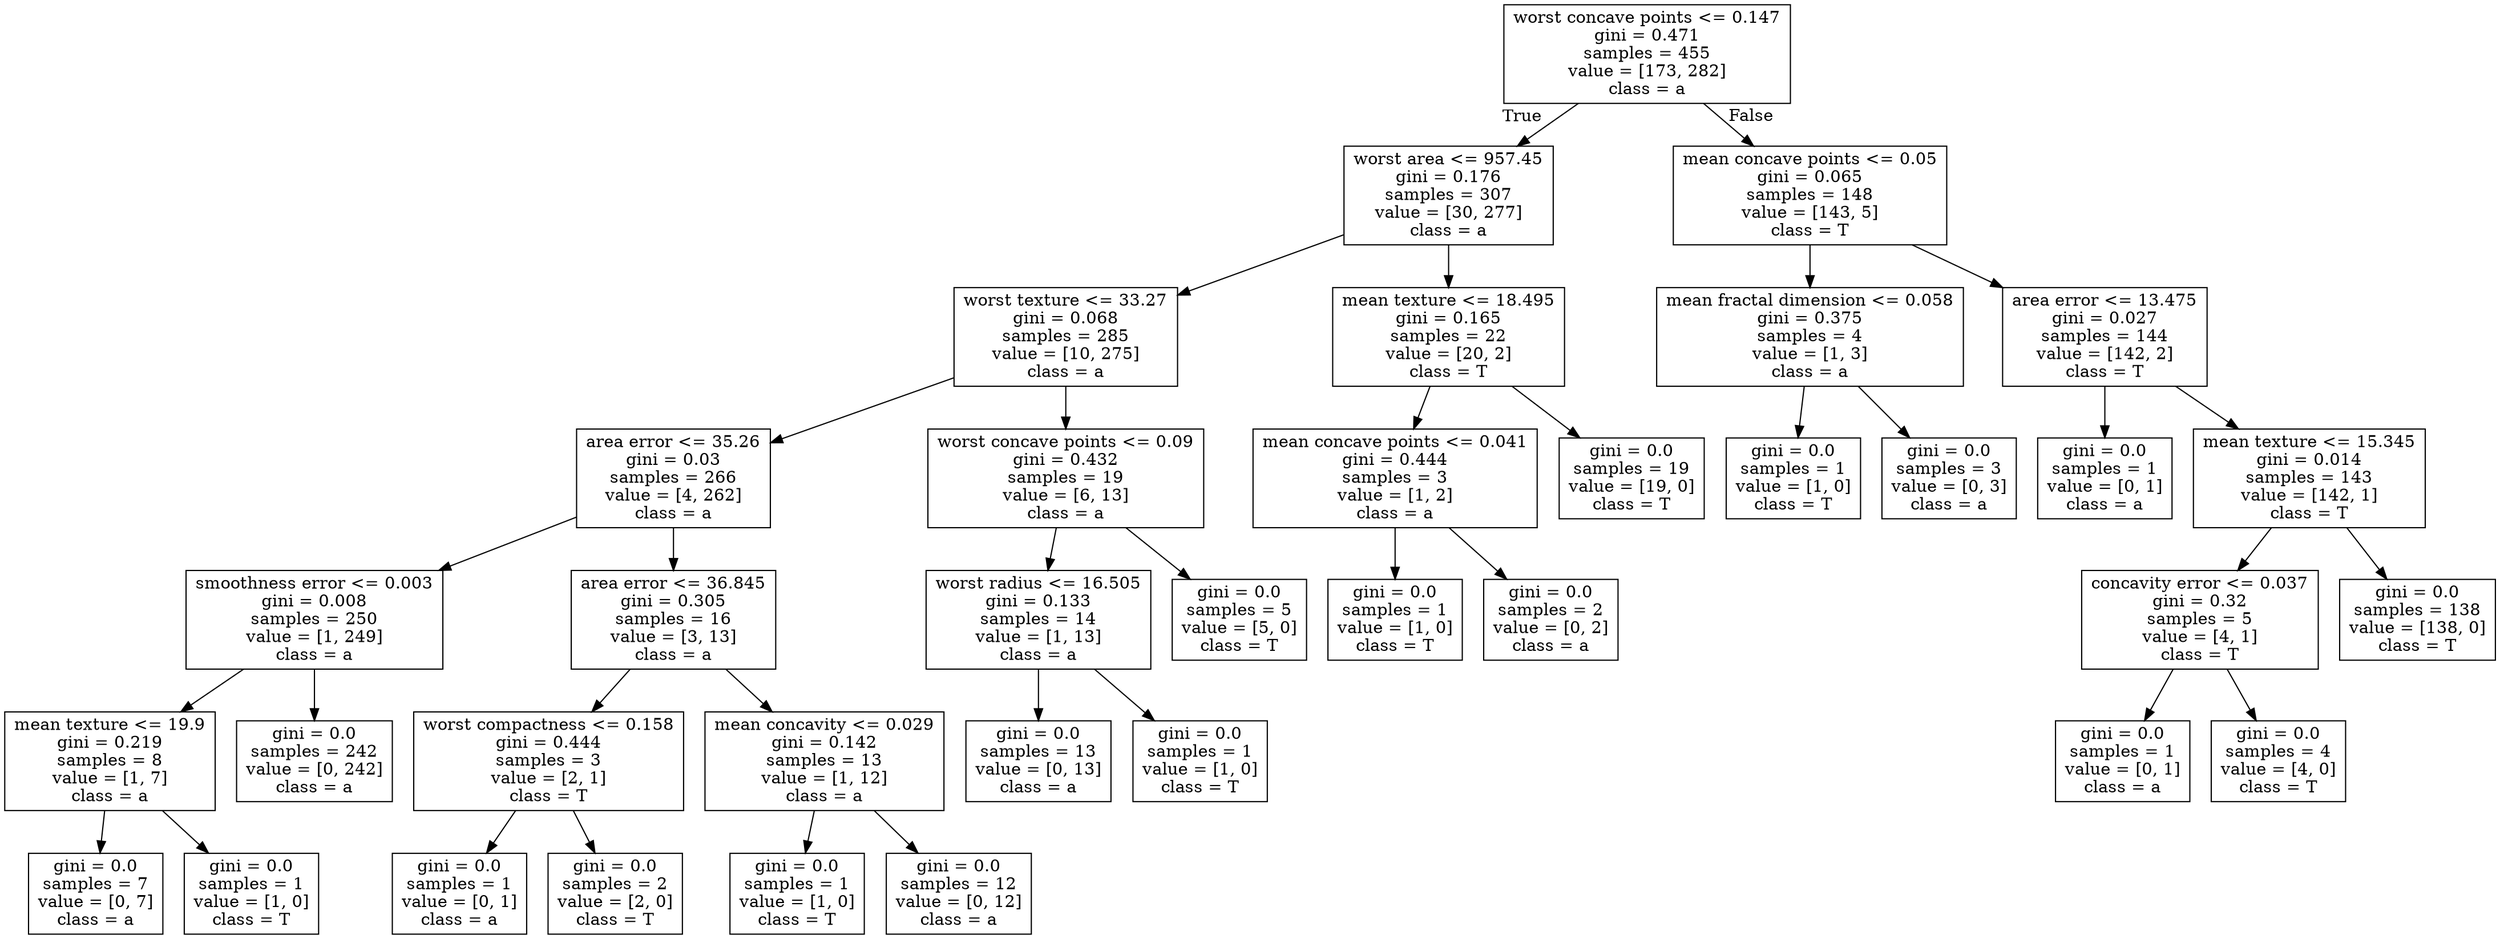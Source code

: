 digraph Tree {
node [shape=box] ;
0 [label="worst concave points <= 0.147\ngini = 0.471\nsamples = 455\nvalue = [173, 282]\nclass = a"] ;
1 [label="worst area <= 957.45\ngini = 0.176\nsamples = 307\nvalue = [30, 277]\nclass = a"] ;
0 -> 1 [labeldistance=2.5, labelangle=45, headlabel="True"] ;
2 [label="worst texture <= 33.27\ngini = 0.068\nsamples = 285\nvalue = [10, 275]\nclass = a"] ;
1 -> 2 ;
3 [label="area error <= 35.26\ngini = 0.03\nsamples = 266\nvalue = [4, 262]\nclass = a"] ;
2 -> 3 ;
4 [label="smoothness error <= 0.003\ngini = 0.008\nsamples = 250\nvalue = [1, 249]\nclass = a"] ;
3 -> 4 ;
5 [label="mean texture <= 19.9\ngini = 0.219\nsamples = 8\nvalue = [1, 7]\nclass = a"] ;
4 -> 5 ;
6 [label="gini = 0.0\nsamples = 7\nvalue = [0, 7]\nclass = a"] ;
5 -> 6 ;
7 [label="gini = 0.0\nsamples = 1\nvalue = [1, 0]\nclass = T"] ;
5 -> 7 ;
8 [label="gini = 0.0\nsamples = 242\nvalue = [0, 242]\nclass = a"] ;
4 -> 8 ;
9 [label="area error <= 36.845\ngini = 0.305\nsamples = 16\nvalue = [3, 13]\nclass = a"] ;
3 -> 9 ;
10 [label="worst compactness <= 0.158\ngini = 0.444\nsamples = 3\nvalue = [2, 1]\nclass = T"] ;
9 -> 10 ;
11 [label="gini = 0.0\nsamples = 1\nvalue = [0, 1]\nclass = a"] ;
10 -> 11 ;
12 [label="gini = 0.0\nsamples = 2\nvalue = [2, 0]\nclass = T"] ;
10 -> 12 ;
13 [label="mean concavity <= 0.029\ngini = 0.142\nsamples = 13\nvalue = [1, 12]\nclass = a"] ;
9 -> 13 ;
14 [label="gini = 0.0\nsamples = 1\nvalue = [1, 0]\nclass = T"] ;
13 -> 14 ;
15 [label="gini = 0.0\nsamples = 12\nvalue = [0, 12]\nclass = a"] ;
13 -> 15 ;
16 [label="worst concave points <= 0.09\ngini = 0.432\nsamples = 19\nvalue = [6, 13]\nclass = a"] ;
2 -> 16 ;
17 [label="worst radius <= 16.505\ngini = 0.133\nsamples = 14\nvalue = [1, 13]\nclass = a"] ;
16 -> 17 ;
18 [label="gini = 0.0\nsamples = 13\nvalue = [0, 13]\nclass = a"] ;
17 -> 18 ;
19 [label="gini = 0.0\nsamples = 1\nvalue = [1, 0]\nclass = T"] ;
17 -> 19 ;
20 [label="gini = 0.0\nsamples = 5\nvalue = [5, 0]\nclass = T"] ;
16 -> 20 ;
21 [label="mean texture <= 18.495\ngini = 0.165\nsamples = 22\nvalue = [20, 2]\nclass = T"] ;
1 -> 21 ;
22 [label="mean concave points <= 0.041\ngini = 0.444\nsamples = 3\nvalue = [1, 2]\nclass = a"] ;
21 -> 22 ;
23 [label="gini = 0.0\nsamples = 1\nvalue = [1, 0]\nclass = T"] ;
22 -> 23 ;
24 [label="gini = 0.0\nsamples = 2\nvalue = [0, 2]\nclass = a"] ;
22 -> 24 ;
25 [label="gini = 0.0\nsamples = 19\nvalue = [19, 0]\nclass = T"] ;
21 -> 25 ;
26 [label="mean concave points <= 0.05\ngini = 0.065\nsamples = 148\nvalue = [143, 5]\nclass = T"] ;
0 -> 26 [labeldistance=2.5, labelangle=-45, headlabel="False"] ;
27 [label="mean fractal dimension <= 0.058\ngini = 0.375\nsamples = 4\nvalue = [1, 3]\nclass = a"] ;
26 -> 27 ;
28 [label="gini = 0.0\nsamples = 1\nvalue = [1, 0]\nclass = T"] ;
27 -> 28 ;
29 [label="gini = 0.0\nsamples = 3\nvalue = [0, 3]\nclass = a"] ;
27 -> 29 ;
30 [label="area error <= 13.475\ngini = 0.027\nsamples = 144\nvalue = [142, 2]\nclass = T"] ;
26 -> 30 ;
31 [label="gini = 0.0\nsamples = 1\nvalue = [0, 1]\nclass = a"] ;
30 -> 31 ;
32 [label="mean texture <= 15.345\ngini = 0.014\nsamples = 143\nvalue = [142, 1]\nclass = T"] ;
30 -> 32 ;
33 [label="concavity error <= 0.037\ngini = 0.32\nsamples = 5\nvalue = [4, 1]\nclass = T"] ;
32 -> 33 ;
34 [label="gini = 0.0\nsamples = 1\nvalue = [0, 1]\nclass = a"] ;
33 -> 34 ;
35 [label="gini = 0.0\nsamples = 4\nvalue = [4, 0]\nclass = T"] ;
33 -> 35 ;
36 [label="gini = 0.0\nsamples = 138\nvalue = [138, 0]\nclass = T"] ;
32 -> 36 ;
}